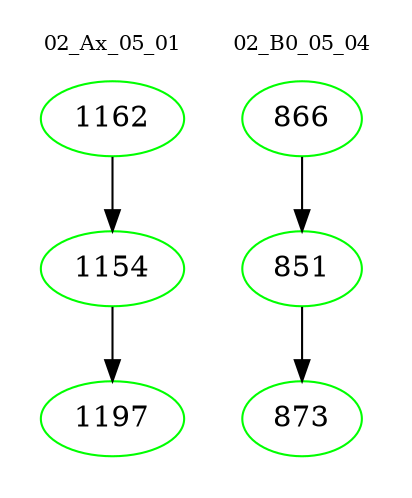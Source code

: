 digraph{
subgraph cluster_0 {
color = white
label = "02_Ax_05_01";
fontsize=10;
T0_1162 [label="1162", color="green"]
T0_1162 -> T0_1154 [color="black"]
T0_1154 [label="1154", color="green"]
T0_1154 -> T0_1197 [color="black"]
T0_1197 [label="1197", color="green"]
}
subgraph cluster_1 {
color = white
label = "02_B0_05_04";
fontsize=10;
T1_866 [label="866", color="green"]
T1_866 -> T1_851 [color="black"]
T1_851 [label="851", color="green"]
T1_851 -> T1_873 [color="black"]
T1_873 [label="873", color="green"]
}
}
